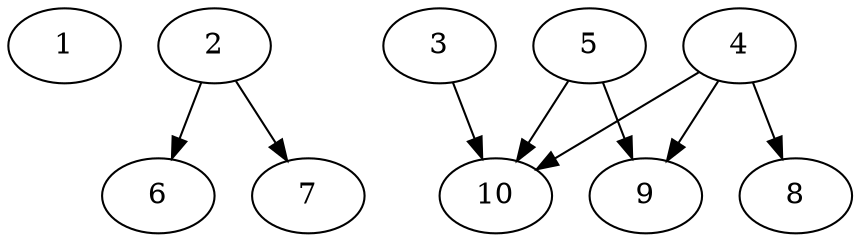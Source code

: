 // DAG automatically generated by daggen at Thu Oct  3 13:58:05 2019
// ./daggen --dot -n 10 --ccr 0.5 --fat 0.7 --regular 0.7 --density 0.6 --mindata 5242880 --maxdata 52428800 
digraph G {
  1 [size="94554112", alpha="0.09", expect_size="47277056"] 
  2 [size="71192576", alpha="0.14", expect_size="35596288"] 
  2 -> 6 [size ="35596288"]
  2 -> 7 [size ="35596288"]
  3 [size="53377024", alpha="0.07", expect_size="26688512"] 
  3 -> 10 [size ="26688512"]
  4 [size="75597824", alpha="0.18", expect_size="37798912"] 
  4 -> 8 [size ="37798912"]
  4 -> 9 [size ="37798912"]
  4 -> 10 [size ="37798912"]
  5 [size="64198656", alpha="0.16", expect_size="32099328"] 
  5 -> 9 [size ="32099328"]
  5 -> 10 [size ="32099328"]
  6 [size="84541440", alpha="0.16", expect_size="42270720"] 
  7 [size="45379584", alpha="0.02", expect_size="22689792"] 
  8 [size="69490688", alpha="0.04", expect_size="34745344"] 
  9 [size="44386304", alpha="0.10", expect_size="22193152"] 
  10 [size="31371264", alpha="0.06", expect_size="15685632"] 
}
